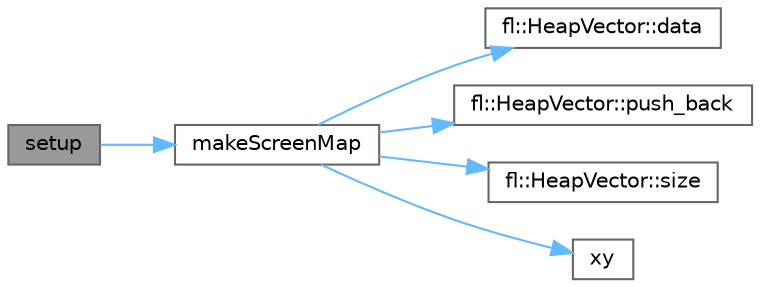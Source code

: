 digraph "setup"
{
 // LATEX_PDF_SIZE
  bgcolor="transparent";
  edge [fontname=Helvetica,fontsize=10,labelfontname=Helvetica,labelfontsize=10];
  node [fontname=Helvetica,fontsize=10,shape=box,height=0.2,width=0.4];
  rankdir="LR";
  Node1 [id="Node000001",label="setup",height=0.2,width=0.4,color="gray40", fillcolor="grey60", style="filled", fontcolor="black",tooltip=" "];
  Node1 -> Node2 [id="edge1_Node000001_Node000002",color="steelblue1",style="solid",tooltip=" "];
  Node2 [id="Node000002",label="makeScreenMap",height=0.2,width=0.4,color="grey40", fillcolor="white", style="filled",URL="$d8/d2c/_fire2023_8ino_a51736e5cacd97906844354b613c686f6.html#a51736e5cacd97906844354b613c686f6",tooltip=" "];
  Node2 -> Node3 [id="edge2_Node000002_Node000003",color="steelblue1",style="solid",tooltip=" "];
  Node3 [id="Node000003",label="fl::HeapVector::data",height=0.2,width=0.4,color="grey40", fillcolor="white", style="filled",URL="$db/ddd/classfl_1_1_heap_vector_af55b7debe54f11e76ecf7dc6e7b50984.html#af55b7debe54f11e76ecf7dc6e7b50984",tooltip=" "];
  Node2 -> Node4 [id="edge3_Node000002_Node000004",color="steelblue1",style="solid",tooltip=" "];
  Node4 [id="Node000004",label="fl::HeapVector::push_back",height=0.2,width=0.4,color="grey40", fillcolor="white", style="filled",URL="$db/ddd/classfl_1_1_heap_vector_a701c6f44506bee8254a5c66a6f132487.html#a701c6f44506bee8254a5c66a6f132487",tooltip=" "];
  Node2 -> Node5 [id="edge4_Node000002_Node000005",color="steelblue1",style="solid",tooltip=" "];
  Node5 [id="Node000005",label="fl::HeapVector::size",height=0.2,width=0.4,color="grey40", fillcolor="white", style="filled",URL="$db/ddd/classfl_1_1_heap_vector_a37e5c0526e1be1bdc4c17139ac026939.html#a37e5c0526e1be1bdc4c17139ac026939",tooltip=" "];
  Node2 -> Node6 [id="edge5_Node000002_Node000006",color="steelblue1",style="solid",tooltip=" "];
  Node6 [id="Node000006",label="xy",height=0.2,width=0.4,color="grey40", fillcolor="white", style="filled",URL="$d7/dfa/_p_j_r_c_spectrum_analyzer_8ino_a310eea447890e3471c6b27fd79dc94fc.html#a310eea447890e3471c6b27fd79dc94fc",tooltip=" "];
}
